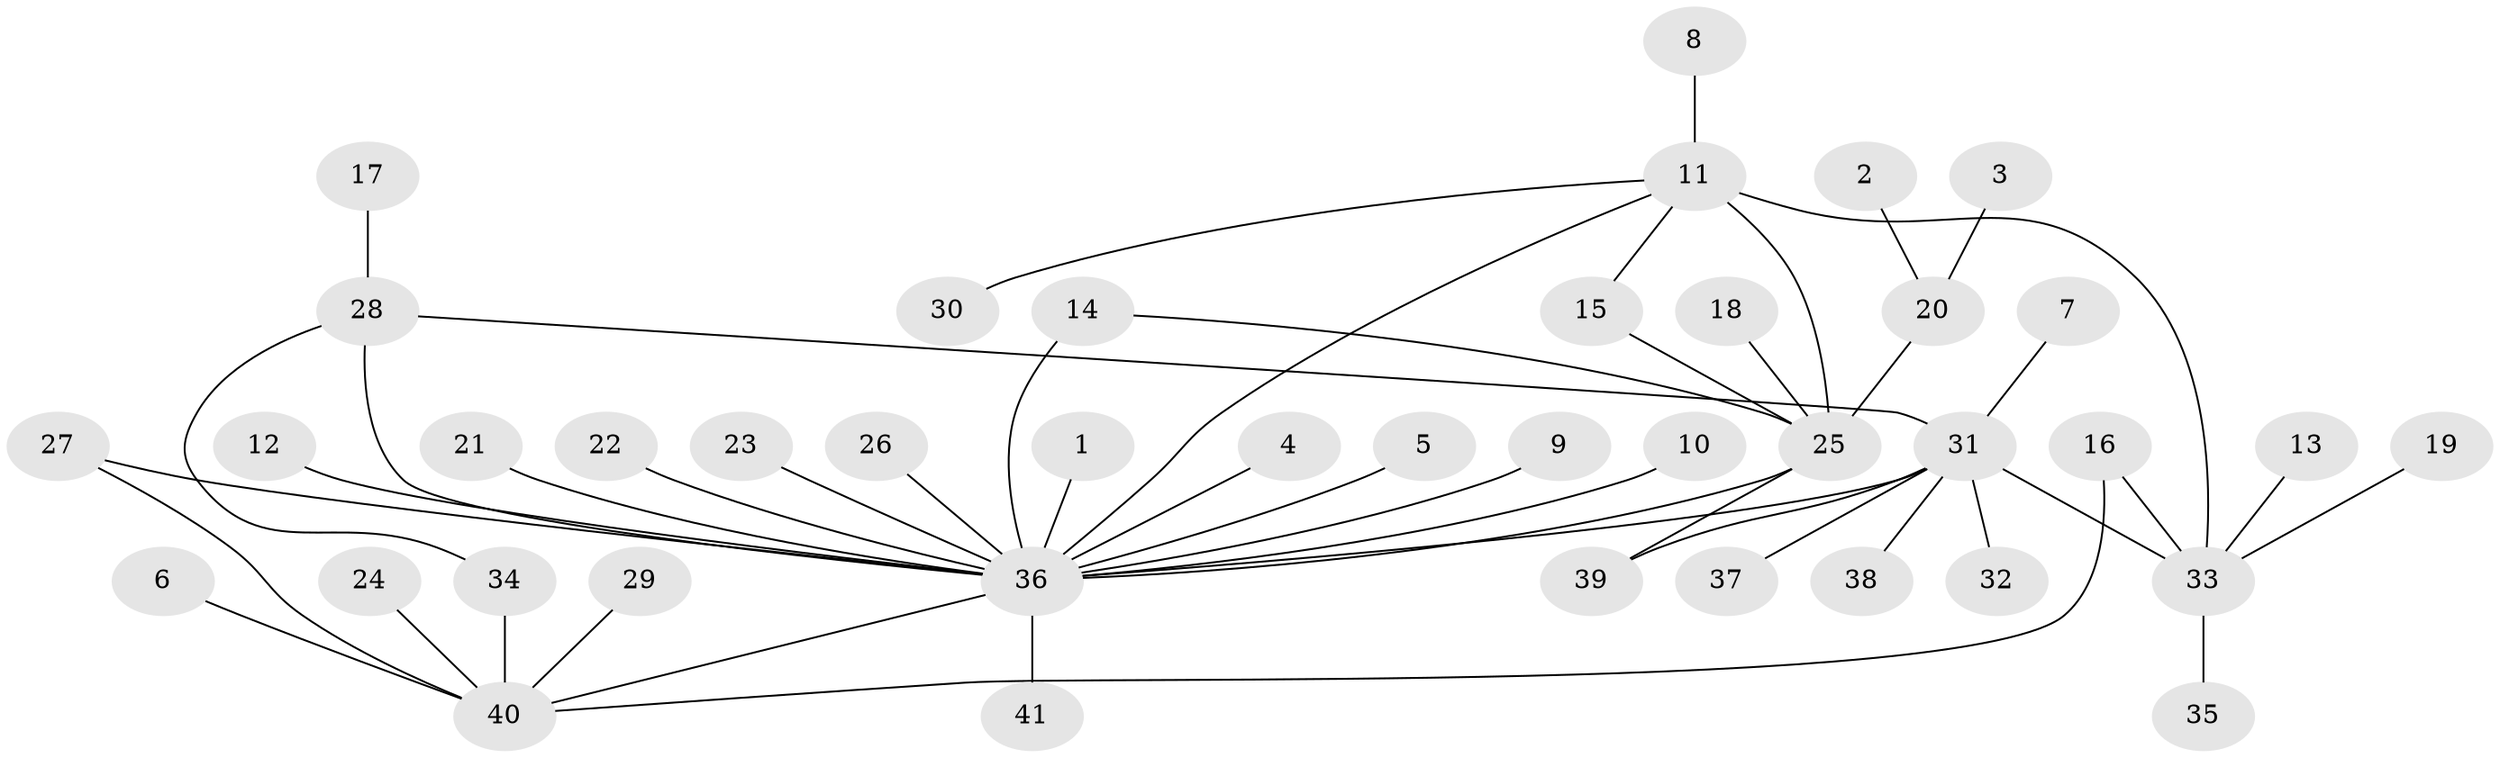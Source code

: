 // original degree distribution, {3: 0.09876543209876543, 19: 0.012345679012345678, 10: 0.012345679012345678, 9: 0.024691358024691357, 1: 0.5432098765432098, 2: 0.19753086419753085, 5: 0.06172839506172839, 6: 0.012345679012345678, 4: 0.037037037037037035}
// Generated by graph-tools (version 1.1) at 2025/49/03/09/25 03:49:53]
// undirected, 41 vertices, 49 edges
graph export_dot {
graph [start="1"]
  node [color=gray90,style=filled];
  1;
  2;
  3;
  4;
  5;
  6;
  7;
  8;
  9;
  10;
  11;
  12;
  13;
  14;
  15;
  16;
  17;
  18;
  19;
  20;
  21;
  22;
  23;
  24;
  25;
  26;
  27;
  28;
  29;
  30;
  31;
  32;
  33;
  34;
  35;
  36;
  37;
  38;
  39;
  40;
  41;
  1 -- 36 [weight=1.0];
  2 -- 20 [weight=1.0];
  3 -- 20 [weight=1.0];
  4 -- 36 [weight=1.0];
  5 -- 36 [weight=1.0];
  6 -- 40 [weight=1.0];
  7 -- 31 [weight=1.0];
  8 -- 11 [weight=1.0];
  9 -- 36 [weight=1.0];
  10 -- 36 [weight=1.0];
  11 -- 15 [weight=1.0];
  11 -- 25 [weight=1.0];
  11 -- 30 [weight=1.0];
  11 -- 33 [weight=2.0];
  11 -- 36 [weight=1.0];
  12 -- 36 [weight=1.0];
  13 -- 33 [weight=1.0];
  14 -- 25 [weight=1.0];
  14 -- 36 [weight=1.0];
  15 -- 25 [weight=1.0];
  16 -- 33 [weight=1.0];
  16 -- 40 [weight=1.0];
  17 -- 28 [weight=1.0];
  18 -- 25 [weight=1.0];
  19 -- 33 [weight=1.0];
  20 -- 25 [weight=1.0];
  21 -- 36 [weight=1.0];
  22 -- 36 [weight=1.0];
  23 -- 36 [weight=1.0];
  24 -- 40 [weight=1.0];
  25 -- 36 [weight=1.0];
  25 -- 39 [weight=1.0];
  26 -- 36 [weight=1.0];
  27 -- 36 [weight=1.0];
  27 -- 40 [weight=1.0];
  28 -- 31 [weight=1.0];
  28 -- 34 [weight=1.0];
  28 -- 36 [weight=1.0];
  29 -- 40 [weight=1.0];
  31 -- 32 [weight=1.0];
  31 -- 33 [weight=2.0];
  31 -- 36 [weight=2.0];
  31 -- 37 [weight=1.0];
  31 -- 38 [weight=1.0];
  31 -- 39 [weight=2.0];
  33 -- 35 [weight=1.0];
  34 -- 40 [weight=1.0];
  36 -- 40 [weight=1.0];
  36 -- 41 [weight=1.0];
}
